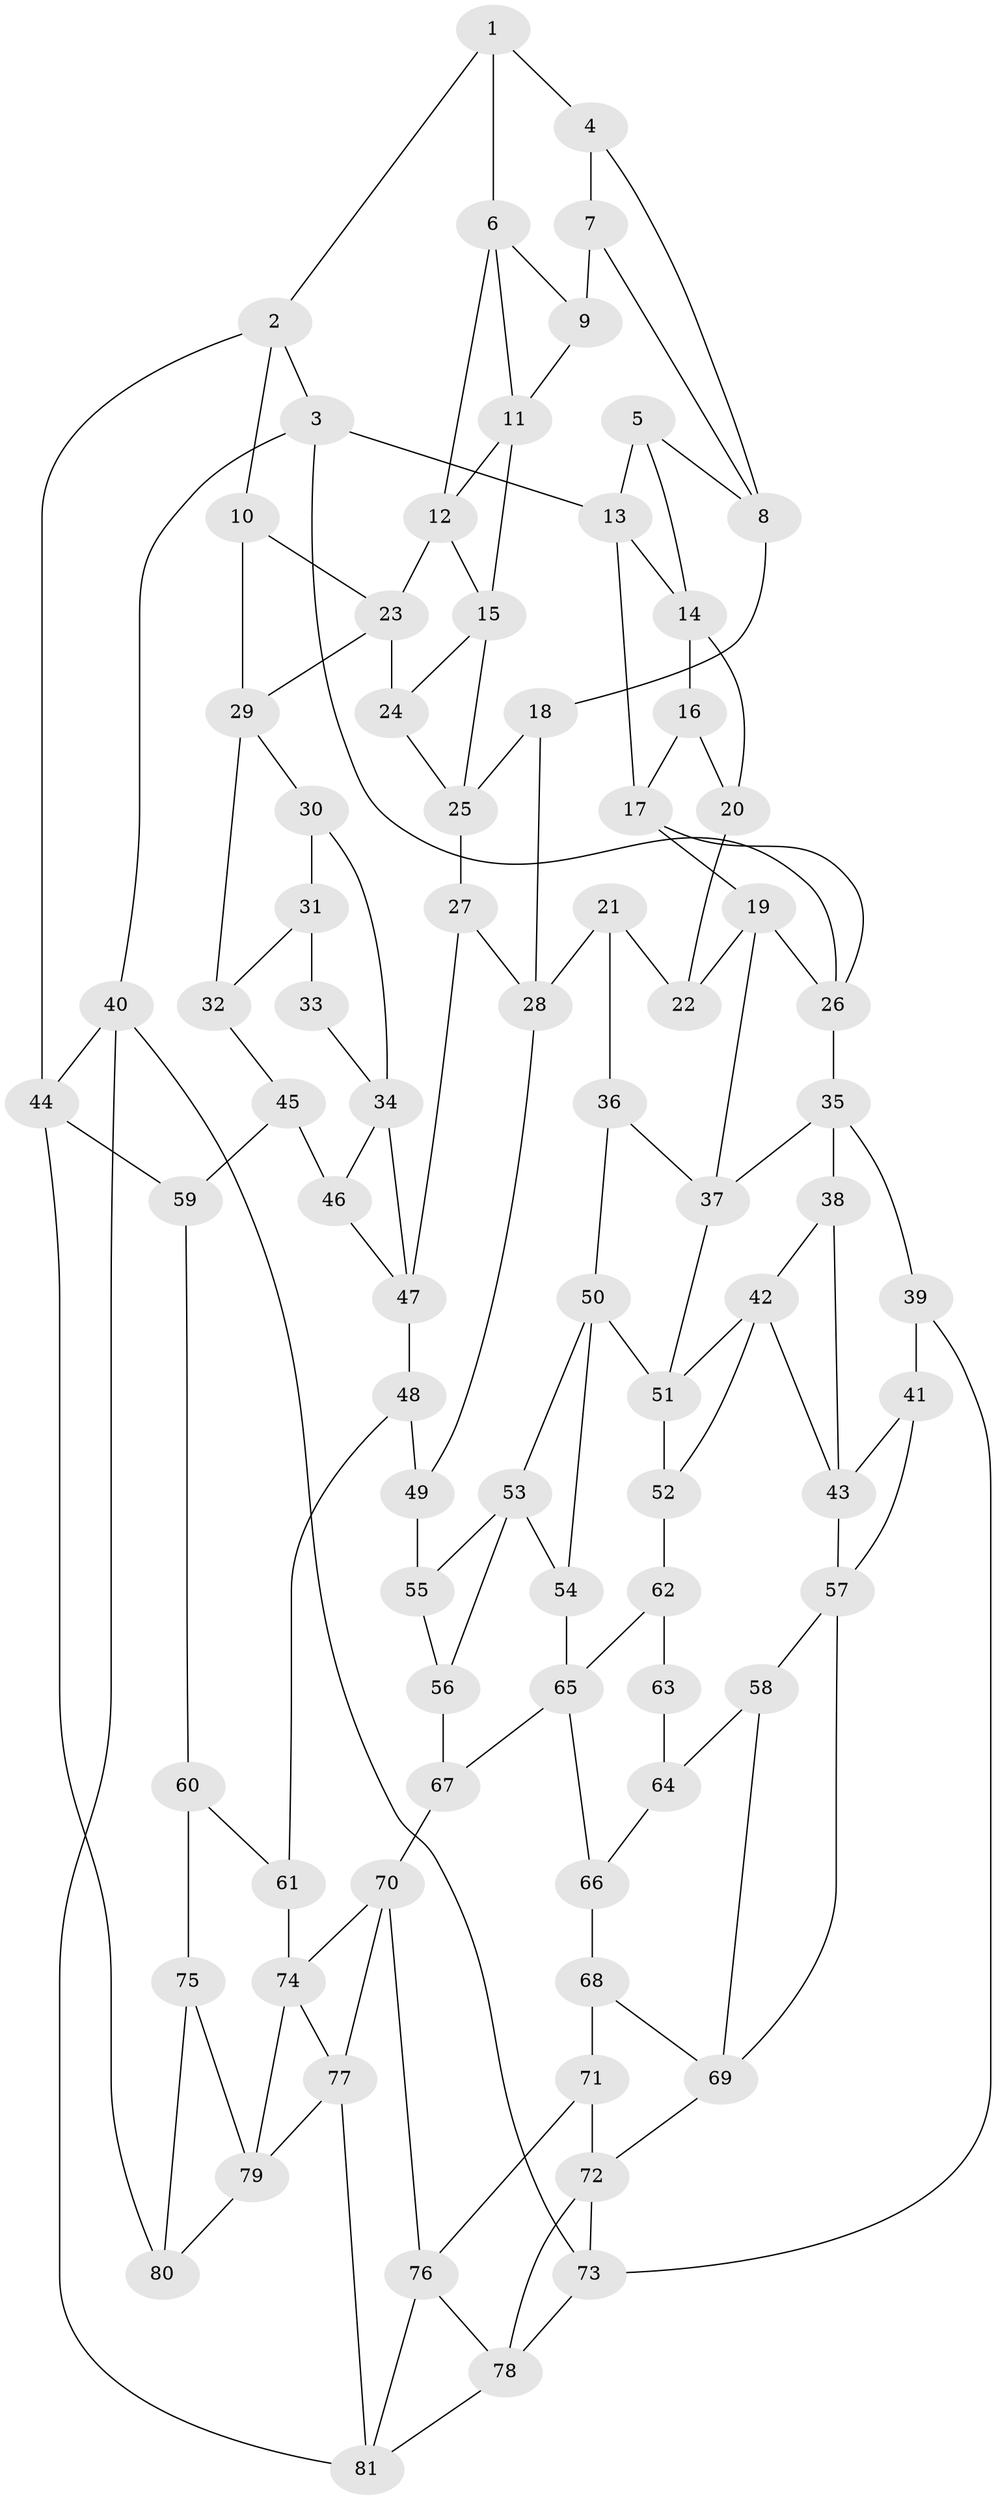 // original degree distribution, {3: 0.014925373134328358, 5: 0.47761194029850745, 6: 0.2462686567164179, 4: 0.26119402985074625}
// Generated by graph-tools (version 1.1) at 2025/38/03/04/25 23:38:37]
// undirected, 81 vertices, 140 edges
graph export_dot {
  node [color=gray90,style=filled];
  1;
  2;
  3;
  4;
  5;
  6;
  7;
  8;
  9;
  10;
  11;
  12;
  13;
  14;
  15;
  16;
  17;
  18;
  19;
  20;
  21;
  22;
  23;
  24;
  25;
  26;
  27;
  28;
  29;
  30;
  31;
  32;
  33;
  34;
  35;
  36;
  37;
  38;
  39;
  40;
  41;
  42;
  43;
  44;
  45;
  46;
  47;
  48;
  49;
  50;
  51;
  52;
  53;
  54;
  55;
  56;
  57;
  58;
  59;
  60;
  61;
  62;
  63;
  64;
  65;
  66;
  67;
  68;
  69;
  70;
  71;
  72;
  73;
  74;
  75;
  76;
  77;
  78;
  79;
  80;
  81;
  1 -- 2 [weight=1.0];
  1 -- 4 [weight=1.0];
  1 -- 6 [weight=1.0];
  2 -- 3 [weight=1.0];
  2 -- 10 [weight=1.0];
  2 -- 44 [weight=1.0];
  3 -- 13 [weight=1.0];
  3 -- 26 [weight=1.0];
  3 -- 40 [weight=1.0];
  4 -- 7 [weight=1.0];
  4 -- 8 [weight=1.0];
  5 -- 8 [weight=1.0];
  5 -- 13 [weight=1.0];
  5 -- 14 [weight=1.0];
  6 -- 9 [weight=1.0];
  6 -- 11 [weight=1.0];
  6 -- 12 [weight=1.0];
  7 -- 8 [weight=1.0];
  7 -- 9 [weight=2.0];
  8 -- 18 [weight=1.0];
  9 -- 11 [weight=1.0];
  10 -- 23 [weight=1.0];
  10 -- 29 [weight=1.0];
  11 -- 12 [weight=1.0];
  11 -- 15 [weight=1.0];
  12 -- 15 [weight=1.0];
  12 -- 23 [weight=1.0];
  13 -- 14 [weight=1.0];
  13 -- 17 [weight=1.0];
  14 -- 16 [weight=1.0];
  14 -- 20 [weight=1.0];
  15 -- 24 [weight=1.0];
  15 -- 25 [weight=1.0];
  16 -- 17 [weight=1.0];
  16 -- 20 [weight=1.0];
  17 -- 19 [weight=1.0];
  17 -- 26 [weight=1.0];
  18 -- 25 [weight=1.0];
  18 -- 28 [weight=1.0];
  19 -- 22 [weight=1.0];
  19 -- 26 [weight=1.0];
  19 -- 37 [weight=1.0];
  20 -- 22 [weight=2.0];
  21 -- 22 [weight=1.0];
  21 -- 28 [weight=1.0];
  21 -- 36 [weight=1.0];
  23 -- 24 [weight=1.0];
  23 -- 29 [weight=1.0];
  24 -- 25 [weight=1.0];
  25 -- 27 [weight=1.0];
  26 -- 35 [weight=1.0];
  27 -- 28 [weight=1.0];
  27 -- 47 [weight=1.0];
  28 -- 49 [weight=1.0];
  29 -- 30 [weight=1.0];
  29 -- 32 [weight=1.0];
  30 -- 31 [weight=1.0];
  30 -- 34 [weight=1.0];
  31 -- 32 [weight=1.0];
  31 -- 33 [weight=2.0];
  32 -- 45 [weight=1.0];
  33 -- 34 [weight=1.0];
  34 -- 46 [weight=1.0];
  34 -- 47 [weight=1.0];
  35 -- 37 [weight=1.0];
  35 -- 38 [weight=1.0];
  35 -- 39 [weight=1.0];
  36 -- 37 [weight=1.0];
  36 -- 50 [weight=1.0];
  37 -- 51 [weight=1.0];
  38 -- 42 [weight=1.0];
  38 -- 43 [weight=1.0];
  39 -- 41 [weight=1.0];
  39 -- 73 [weight=1.0];
  40 -- 44 [weight=1.0];
  40 -- 73 [weight=1.0];
  40 -- 81 [weight=1.0];
  41 -- 43 [weight=1.0];
  41 -- 57 [weight=1.0];
  42 -- 43 [weight=1.0];
  42 -- 51 [weight=1.0];
  42 -- 52 [weight=1.0];
  43 -- 57 [weight=1.0];
  44 -- 59 [weight=1.0];
  44 -- 80 [weight=1.0];
  45 -- 46 [weight=1.0];
  45 -- 59 [weight=2.0];
  46 -- 47 [weight=1.0];
  47 -- 48 [weight=1.0];
  48 -- 49 [weight=1.0];
  48 -- 61 [weight=1.0];
  49 -- 55 [weight=2.0];
  50 -- 51 [weight=1.0];
  50 -- 53 [weight=1.0];
  50 -- 54 [weight=1.0];
  51 -- 52 [weight=1.0];
  52 -- 62 [weight=1.0];
  53 -- 54 [weight=1.0];
  53 -- 55 [weight=1.0];
  53 -- 56 [weight=1.0];
  54 -- 65 [weight=1.0];
  55 -- 56 [weight=1.0];
  56 -- 67 [weight=1.0];
  57 -- 58 [weight=1.0];
  57 -- 69 [weight=1.0];
  58 -- 64 [weight=1.0];
  58 -- 69 [weight=1.0];
  59 -- 60 [weight=1.0];
  60 -- 61 [weight=1.0];
  60 -- 75 [weight=2.0];
  61 -- 74 [weight=1.0];
  62 -- 63 [weight=2.0];
  62 -- 65 [weight=1.0];
  63 -- 64 [weight=2.0];
  64 -- 66 [weight=1.0];
  65 -- 66 [weight=1.0];
  65 -- 67 [weight=1.0];
  66 -- 68 [weight=1.0];
  67 -- 70 [weight=1.0];
  68 -- 69 [weight=1.0];
  68 -- 71 [weight=2.0];
  69 -- 72 [weight=1.0];
  70 -- 74 [weight=1.0];
  70 -- 76 [weight=1.0];
  70 -- 77 [weight=1.0];
  71 -- 72 [weight=1.0];
  71 -- 76 [weight=1.0];
  72 -- 73 [weight=1.0];
  72 -- 78 [weight=1.0];
  73 -- 78 [weight=1.0];
  74 -- 77 [weight=1.0];
  74 -- 79 [weight=1.0];
  75 -- 79 [weight=1.0];
  75 -- 80 [weight=1.0];
  76 -- 78 [weight=1.0];
  76 -- 81 [weight=1.0];
  77 -- 79 [weight=1.0];
  77 -- 81 [weight=1.0];
  78 -- 81 [weight=1.0];
  79 -- 80 [weight=1.0];
}
